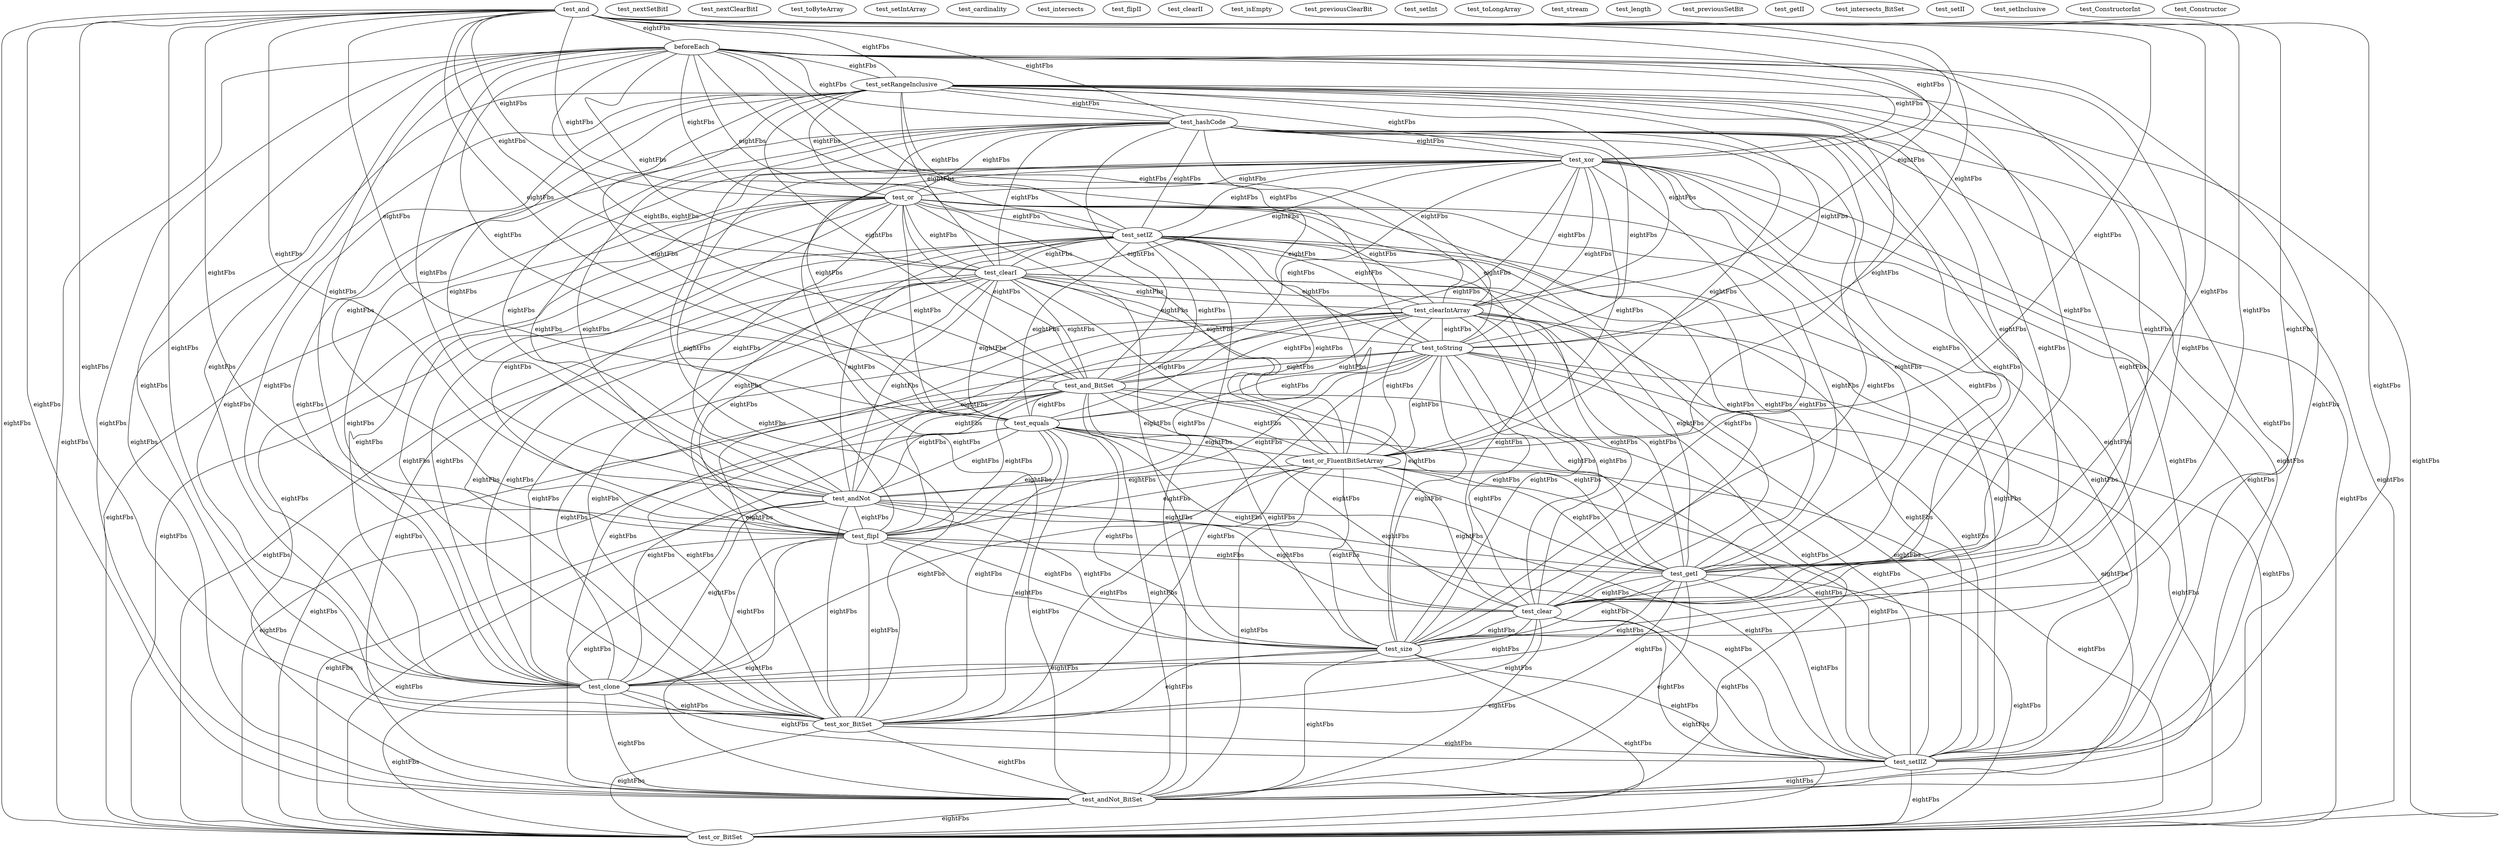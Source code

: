 digraph G {
test_and;
beforeEach;
test_setRangeInclusive;
test_hashCode;
test_xor;
test_or;
test_setIZ;
test_clearI;
test_clearIntArray;
test_nextSetBitI;
test_toString;
test_and_BitSet;
test_nextClearBitI;
test_toByteArray;
test_setIntArray;
test_equals;
test_or_FluentBitSetArray;
test_cardinality;
test_intersects;
test_flipII;
test_andNot;
test_clearII;
test_flipI;
test_getI;
test_isEmpty;
test_clear;
test_size;
test_previousClearBit;
test_setInt;
test_toLongArray;
test_stream;
test_length;
test_previousSetBit;
test_getII;
test_clone;
test_intersects_BitSet;
test_setII;
test_setInclusive;
test_xor_BitSet;
test_setIIZ;
test_andNot_BitSet;
test_ConstructorInt;
test_or_BitSet;
test_Constructor;
test_and -> beforeEach [label=" eightFbs", dir=none];
test_and -> test_setRangeInclusive [label=" eightFbs", dir=none];
test_and -> test_flipI [label=" eightFbs", dir=none];
test_and -> test_getI [label=" eightFbs", dir=none];
test_and -> test_hashCode [label=" eightFbs", dir=none];
test_and -> test_clear [label=" eightFbs", dir=none];
test_and -> test_xor [label=" eightFbs", dir=none];
test_and -> test_size [label=" eightFbs", dir=none];
test_and -> test_or [label=" eightFbs", dir=none];
test_and -> test_setIZ [label=" eightFbs", dir=none];
test_and -> test_clearI [label=" eightFbs", dir=none];
test_and -> test_clearIntArray [label=" eightFbs", dir=none];
test_and -> test_toString [label=" eightFbs", dir=none];
test_and -> test_and_BitSet [label=" eightFbs", dir=none];
test_and -> test_clone [label=" eightFbs", dir=none];
test_and -> test_xor_BitSet [label=" eightFbs", dir=none];
test_and -> test_equals [label=" eightFbs", dir=none];
test_and -> test_or_FluentBitSetArray [label=" eightFbs", dir=none];
test_and -> test_setIIZ [label=" eightFbs", dir=none];
test_and -> test_andNot_BitSet [label=" eightFbs", dir=none];
test_and -> test_andNot [label=" eightFbs", dir=none];
test_and -> test_or_BitSet [label=" eightFbs", dir=none];
beforeEach -> test_setRangeInclusive [label=" eightFbs", dir=none];
beforeEach -> test_flipI [label=" eightFbs", dir=none];
beforeEach -> test_getI [label=" eightFbs", dir=none];
beforeEach -> test_hashCode [label=" eightFbs", dir=none];
beforeEach -> test_clear [label=" eightFbs", dir=none];
beforeEach -> test_xor [label=" eightFbs", dir=none];
beforeEach -> test_size [label=" eightFbs", dir=none];
beforeEach -> test_or [label=" eightFbs", dir=none];
beforeEach -> test_setIZ [label=" eightFbs", dir=none];
beforeEach -> test_clearI [label=" eightFbs", dir=none];
beforeEach -> test_clearIntArray [label=" eightFbs", dir=none];
beforeEach -> test_toString [label=" eightFbs", dir=none];
beforeEach -> test_and_BitSet [label=" eightBs, eightFbs", dir=none];
beforeEach -> test_clone [label=" eightFbs", dir=none];
beforeEach -> test_xor_BitSet [label=" eightFbs", dir=none];
beforeEach -> test_equals [label=" eightFbs", dir=none];
beforeEach -> test_or_FluentBitSetArray [label=" eightFbs", dir=none];
beforeEach -> test_setIIZ [label=" eightFbs", dir=none];
beforeEach -> test_andNot_BitSet [label=" eightFbs", dir=none];
beforeEach -> test_andNot [label=" eightFbs", dir=none];
beforeEach -> test_or_BitSet [label=" eightFbs", dir=none];
test_setRangeInclusive -> test_flipI [label=" eightFbs", dir=none];
test_setRangeInclusive -> test_getI [label=" eightFbs", dir=none];
test_setRangeInclusive -> test_hashCode [label=" eightFbs", dir=none];
test_setRangeInclusive -> test_clear [label=" eightFbs", dir=none];
test_setRangeInclusive -> test_xor [label=" eightFbs", dir=none];
test_setRangeInclusive -> test_size [label=" eightFbs", dir=none];
test_setRangeInclusive -> test_or [label=" eightFbs", dir=none];
test_setRangeInclusive -> test_setIZ [label=" eightFbs", dir=none];
test_setRangeInclusive -> test_clearI [label=" eightFbs", dir=none];
test_setRangeInclusive -> test_clearIntArray [label=" eightFbs", dir=none];
test_setRangeInclusive -> test_toString [label=" eightFbs", dir=none];
test_setRangeInclusive -> test_and_BitSet [label=" eightFbs", dir=none];
test_setRangeInclusive -> test_clone [label=" eightFbs", dir=none];
test_setRangeInclusive -> test_xor_BitSet [label=" eightFbs", dir=none];
test_setRangeInclusive -> test_equals [label=" eightFbs", dir=none];
test_setRangeInclusive -> test_or_FluentBitSetArray [label=" eightFbs", dir=none];
test_setRangeInclusive -> test_setIIZ [label=" eightFbs", dir=none];
test_setRangeInclusive -> test_andNot_BitSet [label=" eightFbs", dir=none];
test_setRangeInclusive -> test_andNot [label=" eightFbs", dir=none];
test_setRangeInclusive -> test_or_BitSet [label=" eightFbs", dir=none];
test_flipI -> test_getI [label=" eightFbs", dir=none];
test_flipI -> test_clear [label=" eightFbs", dir=none];
test_flipI -> test_clone [label=" eightFbs", dir=none];
test_flipI -> test_xor_BitSet [label=" eightFbs", dir=none];
test_flipI -> test_size [label=" eightFbs", dir=none];
test_flipI -> test_setIIZ [label=" eightFbs", dir=none];
test_flipI -> test_andNot_BitSet [label=" eightFbs", dir=none];
test_flipI -> test_or_BitSet [label=" eightFbs", dir=none];
test_getI -> test_clear [label=" eightFbs", dir=none];
test_getI -> test_clone [label=" eightFbs", dir=none];
test_getI -> test_xor_BitSet [label=" eightFbs", dir=none];
test_getI -> test_size [label=" eightFbs", dir=none];
test_getI -> test_setIIZ [label=" eightFbs", dir=none];
test_getI -> test_andNot_BitSet [label=" eightFbs", dir=none];
test_getI -> test_or_BitSet [label=" eightFbs", dir=none];
test_hashCode -> test_flipI [label=" eightFbs", dir=none];
test_hashCode -> test_getI [label=" eightFbs", dir=none];
test_hashCode -> test_clear [label=" eightFbs", dir=none];
test_hashCode -> test_xor [label=" eightFbs", dir=none];
test_hashCode -> test_size [label=" eightFbs", dir=none];
test_hashCode -> test_or [label=" eightFbs", dir=none];
test_hashCode -> test_setIZ [label=" eightFbs", dir=none];
test_hashCode -> test_clearI [label=" eightFbs", dir=none];
test_hashCode -> test_clearIntArray [label=" eightFbs", dir=none];
test_hashCode -> test_toString [label=" eightFbs", dir=none];
test_hashCode -> test_and_BitSet [label=" eightFbs", dir=none];
test_hashCode -> test_clone [label=" eightFbs", dir=none];
test_hashCode -> test_xor_BitSet [label=" eightFbs", dir=none];
test_hashCode -> test_equals [label=" eightFbs", dir=none];
test_hashCode -> test_or_FluentBitSetArray [label=" eightFbs", dir=none];
test_hashCode -> test_setIIZ [label=" eightFbs", dir=none];
test_hashCode -> test_andNot_BitSet [label=" eightFbs", dir=none];
test_hashCode -> test_andNot [label=" eightFbs", dir=none];
test_hashCode -> test_or_BitSet [label=" eightFbs", dir=none];
test_clear -> test_clone [label=" eightFbs", dir=none];
test_clear -> test_xor_BitSet [label=" eightFbs", dir=none];
test_clear -> test_size [label=" eightFbs", dir=none];
test_clear -> test_setIIZ [label=" eightFbs", dir=none];
test_clear -> test_andNot_BitSet [label=" eightFbs", dir=none];
test_clear -> test_or_BitSet [label=" eightFbs", dir=none];
test_xor -> test_flipI [label=" eightFbs", dir=none];
test_xor -> test_getI [label=" eightFbs", dir=none];
test_xor -> test_clear [label=" eightFbs", dir=none];
test_xor -> test_size [label=" eightFbs", dir=none];
test_xor -> test_or [label=" eightFbs", dir=none];
test_xor -> test_setIZ [label=" eightFbs", dir=none];
test_xor -> test_clearI [label=" eightFbs", dir=none];
test_xor -> test_clearIntArray [label=" eightFbs", dir=none];
test_xor -> test_toString [label=" eightFbs", dir=none];
test_xor -> test_and_BitSet [label=" eightFbs", dir=none];
test_xor -> test_clone [label=" eightFbs", dir=none];
test_xor -> test_xor_BitSet [label=" eightFbs", dir=none];
test_xor -> test_equals [label=" eightFbs", dir=none];
test_xor -> test_or_FluentBitSetArray [label=" eightFbs", dir=none];
test_xor -> test_setIIZ [label=" eightFbs", dir=none];
test_xor -> test_andNot_BitSet [label=" eightFbs", dir=none];
test_xor -> test_andNot [label=" eightFbs", dir=none];
test_xor -> test_or_BitSet [label=" eightFbs", dir=none];
test_size -> test_clone [label=" eightFbs", dir=none];
test_size -> test_xor_BitSet [label=" eightFbs", dir=none];
test_size -> test_setIIZ [label=" eightFbs", dir=none];
test_size -> test_andNot_BitSet [label=" eightFbs", dir=none];
test_size -> test_or_BitSet [label=" eightFbs", dir=none];
test_or -> test_flipI [label=" eightFbs", dir=none];
test_or -> test_getI [label=" eightFbs", dir=none];
test_or -> test_clear [label=" eightFbs", dir=none];
test_or -> test_size [label=" eightFbs", dir=none];
test_or -> test_setIZ [label=" eightFbs", dir=none];
test_or -> test_clearI [label=" eightFbs", dir=none];
test_or -> test_clearIntArray [label=" eightFbs", dir=none];
test_or -> test_toString [label=" eightFbs", dir=none];
test_or -> test_and_BitSet [label=" eightFbs", dir=none];
test_or -> test_clone [label=" eightFbs", dir=none];
test_or -> test_xor_BitSet [label=" eightFbs", dir=none];
test_or -> test_equals [label=" eightFbs", dir=none];
test_or -> test_or_FluentBitSetArray [label=" eightFbs", dir=none];
test_or -> test_setIIZ [label=" eightFbs", dir=none];
test_or -> test_andNot_BitSet [label=" eightFbs", dir=none];
test_or -> test_andNot [label=" eightFbs", dir=none];
test_or -> test_or_BitSet [label=" eightFbs", dir=none];
test_setIZ -> test_flipI [label=" eightFbs", dir=none];
test_setIZ -> test_getI [label=" eightFbs", dir=none];
test_setIZ -> test_clear [label=" eightFbs", dir=none];
test_setIZ -> test_size [label=" eightFbs", dir=none];
test_setIZ -> test_clearI [label=" eightFbs", dir=none];
test_setIZ -> test_clearIntArray [label=" eightFbs", dir=none];
test_setIZ -> test_toString [label=" eightFbs", dir=none];
test_setIZ -> test_and_BitSet [label=" eightFbs", dir=none];
test_setIZ -> test_clone [label=" eightFbs", dir=none];
test_setIZ -> test_xor_BitSet [label=" eightFbs", dir=none];
test_setIZ -> test_equals [label=" eightFbs", dir=none];
test_setIZ -> test_or_FluentBitSetArray [label=" eightFbs", dir=none];
test_setIZ -> test_setIIZ [label=" eightFbs", dir=none];
test_setIZ -> test_andNot_BitSet [label=" eightFbs", dir=none];
test_setIZ -> test_andNot [label=" eightFbs", dir=none];
test_setIZ -> test_or_BitSet [label=" eightFbs", dir=none];
test_clearI -> test_flipI [label=" eightFbs", dir=none];
test_clearI -> test_getI [label=" eightFbs", dir=none];
test_clearI -> test_clear [label=" eightFbs", dir=none];
test_clearI -> test_size [label=" eightFbs", dir=none];
test_clearI -> test_clearIntArray [label=" eightFbs", dir=none];
test_clearI -> test_toString [label=" eightFbs", dir=none];
test_clearI -> test_and_BitSet [label=" eightFbs", dir=none];
test_clearI -> test_clone [label=" eightFbs", dir=none];
test_clearI -> test_xor_BitSet [label=" eightFbs", dir=none];
test_clearI -> test_equals [label=" eightFbs", dir=none];
test_clearI -> test_or_FluentBitSetArray [label=" eightFbs", dir=none];
test_clearI -> test_setIIZ [label=" eightFbs", dir=none];
test_clearI -> test_andNot_BitSet [label=" eightFbs", dir=none];
test_clearI -> test_andNot [label=" eightFbs", dir=none];
test_clearI -> test_or_BitSet [label=" eightFbs", dir=none];
test_clearIntArray -> test_flipI [label=" eightFbs", dir=none];
test_clearIntArray -> test_getI [label=" eightFbs", dir=none];
test_clearIntArray -> test_clear [label=" eightFbs", dir=none];
test_clearIntArray -> test_size [label=" eightFbs", dir=none];
test_clearIntArray -> test_toString [label=" eightFbs", dir=none];
test_clearIntArray -> test_and_BitSet [label=" eightFbs", dir=none];
test_clearIntArray -> test_clone [label=" eightFbs", dir=none];
test_clearIntArray -> test_xor_BitSet [label=" eightFbs", dir=none];
test_clearIntArray -> test_equals [label=" eightFbs", dir=none];
test_clearIntArray -> test_or_FluentBitSetArray [label=" eightFbs", dir=none];
test_clearIntArray -> test_setIIZ [label=" eightFbs", dir=none];
test_clearIntArray -> test_andNot_BitSet [label=" eightFbs", dir=none];
test_clearIntArray -> test_andNot [label=" eightFbs", dir=none];
test_clearIntArray -> test_or_BitSet [label=" eightFbs", dir=none];
test_toString -> test_flipI [label=" eightFbs", dir=none];
test_toString -> test_getI [label=" eightFbs", dir=none];
test_toString -> test_clear [label=" eightFbs", dir=none];
test_toString -> test_size [label=" eightFbs", dir=none];
test_toString -> test_and_BitSet [label=" eightFbs", dir=none];
test_toString -> test_clone [label=" eightFbs", dir=none];
test_toString -> test_xor_BitSet [label=" eightFbs", dir=none];
test_toString -> test_equals [label=" eightFbs", dir=none];
test_toString -> test_or_FluentBitSetArray [label=" eightFbs", dir=none];
test_toString -> test_setIIZ [label=" eightFbs", dir=none];
test_toString -> test_andNot_BitSet [label=" eightFbs", dir=none];
test_toString -> test_andNot [label=" eightFbs", dir=none];
test_toString -> test_or_BitSet [label=" eightFbs", dir=none];
test_and_BitSet -> test_flipI [label=" eightFbs", dir=none];
test_and_BitSet -> test_getI [label=" eightFbs", dir=none];
test_and_BitSet -> test_clear [label=" eightFbs", dir=none];
test_and_BitSet -> test_clone [label=" eightFbs", dir=none];
test_and_BitSet -> test_xor_BitSet [label=" eightFbs", dir=none];
test_and_BitSet -> test_equals [label=" eightFbs", dir=none];
test_and_BitSet -> test_or_FluentBitSetArray [label=" eightFbs", dir=none];
test_and_BitSet -> test_size [label=" eightFbs", dir=none];
test_and_BitSet -> test_setIIZ [label=" eightFbs", dir=none];
test_and_BitSet -> test_andNot_BitSet [label=" eightFbs", dir=none];
test_and_BitSet -> test_andNot [label=" eightFbs", dir=none];
test_and_BitSet -> test_or_BitSet [label=" eightFbs", dir=none];
test_clone -> test_xor_BitSet [label=" eightFbs", dir=none];
test_clone -> test_setIIZ [label=" eightFbs", dir=none];
test_clone -> test_andNot_BitSet [label=" eightFbs", dir=none];
test_clone -> test_or_BitSet [label=" eightFbs", dir=none];
test_xor_BitSet -> test_setIIZ [label=" eightFbs", dir=none];
test_xor_BitSet -> test_andNot_BitSet [label=" eightFbs", dir=none];
test_xor_BitSet -> test_or_BitSet [label=" eightFbs", dir=none];
test_equals -> test_flipI [label=" eightFbs", dir=none];
test_equals -> test_getI [label=" eightFbs", dir=none];
test_equals -> test_clear [label=" eightFbs", dir=none];
test_equals -> test_clone [label=" eightFbs", dir=none];
test_equals -> test_xor_BitSet [label=" eightFbs", dir=none];
test_equals -> test_or_FluentBitSetArray [label=" eightFbs", dir=none];
test_equals -> test_size [label=" eightFbs", dir=none];
test_equals -> test_setIIZ [label=" eightFbs", dir=none];
test_equals -> test_andNot_BitSet [label=" eightFbs", dir=none];
test_equals -> test_andNot [label=" eightFbs", dir=none];
test_equals -> test_or_BitSet [label=" eightFbs", dir=none];
test_or_FluentBitSetArray -> test_flipI [label=" eightFbs", dir=none];
test_or_FluentBitSetArray -> test_getI [label=" eightFbs", dir=none];
test_or_FluentBitSetArray -> test_clear [label=" eightFbs", dir=none];
test_or_FluentBitSetArray -> test_clone [label=" eightFbs", dir=none];
test_or_FluentBitSetArray -> test_xor_BitSet [label=" eightFbs", dir=none];
test_or_FluentBitSetArray -> test_size [label=" eightFbs", dir=none];
test_or_FluentBitSetArray -> test_setIIZ [label=" eightFbs", dir=none];
test_or_FluentBitSetArray -> test_andNot_BitSet [label=" eightFbs", dir=none];
test_or_FluentBitSetArray -> test_andNot [label=" eightFbs", dir=none];
test_or_FluentBitSetArray -> test_or_BitSet [label=" eightFbs", dir=none];
test_setIIZ -> test_andNot_BitSet [label=" eightFbs", dir=none];
test_setIIZ -> test_or_BitSet [label=" eightFbs", dir=none];
test_andNot_BitSet -> test_or_BitSet [label=" eightFbs", dir=none];
test_andNot -> test_flipI [label=" eightFbs", dir=none];
test_andNot -> test_getI [label=" eightFbs", dir=none];
test_andNot -> test_clear [label=" eightFbs", dir=none];
test_andNot -> test_clone [label=" eightFbs", dir=none];
test_andNot -> test_xor_BitSet [label=" eightFbs", dir=none];
test_andNot -> test_size [label=" eightFbs", dir=none];
test_andNot -> test_setIIZ [label=" eightFbs", dir=none];
test_andNot -> test_andNot_BitSet [label=" eightFbs", dir=none];
test_andNot -> test_or_BitSet [label=" eightFbs", dir=none];
}